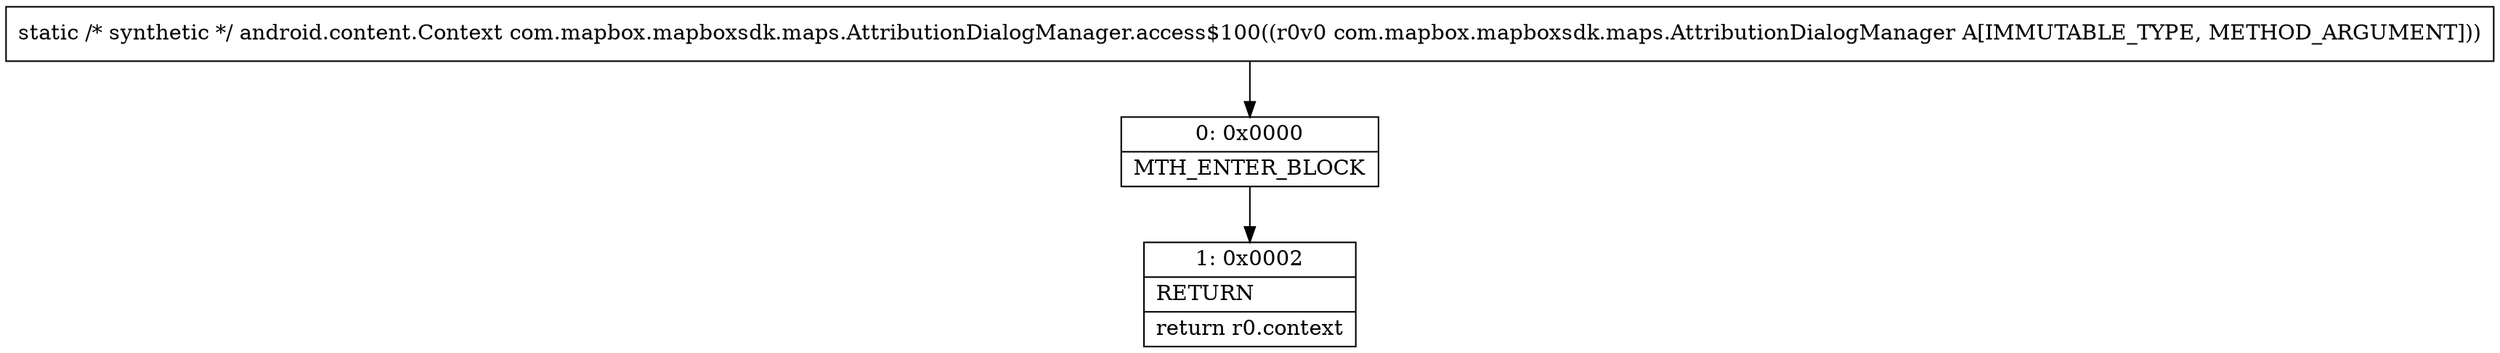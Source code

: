 digraph "CFG forcom.mapbox.mapboxsdk.maps.AttributionDialogManager.access$100(Lcom\/mapbox\/mapboxsdk\/maps\/AttributionDialogManager;)Landroid\/content\/Context;" {
Node_0 [shape=record,label="{0\:\ 0x0000|MTH_ENTER_BLOCK\l}"];
Node_1 [shape=record,label="{1\:\ 0x0002|RETURN\l|return r0.context\l}"];
MethodNode[shape=record,label="{static \/* synthetic *\/ android.content.Context com.mapbox.mapboxsdk.maps.AttributionDialogManager.access$100((r0v0 com.mapbox.mapboxsdk.maps.AttributionDialogManager A[IMMUTABLE_TYPE, METHOD_ARGUMENT])) }"];
MethodNode -> Node_0;
Node_0 -> Node_1;
}


